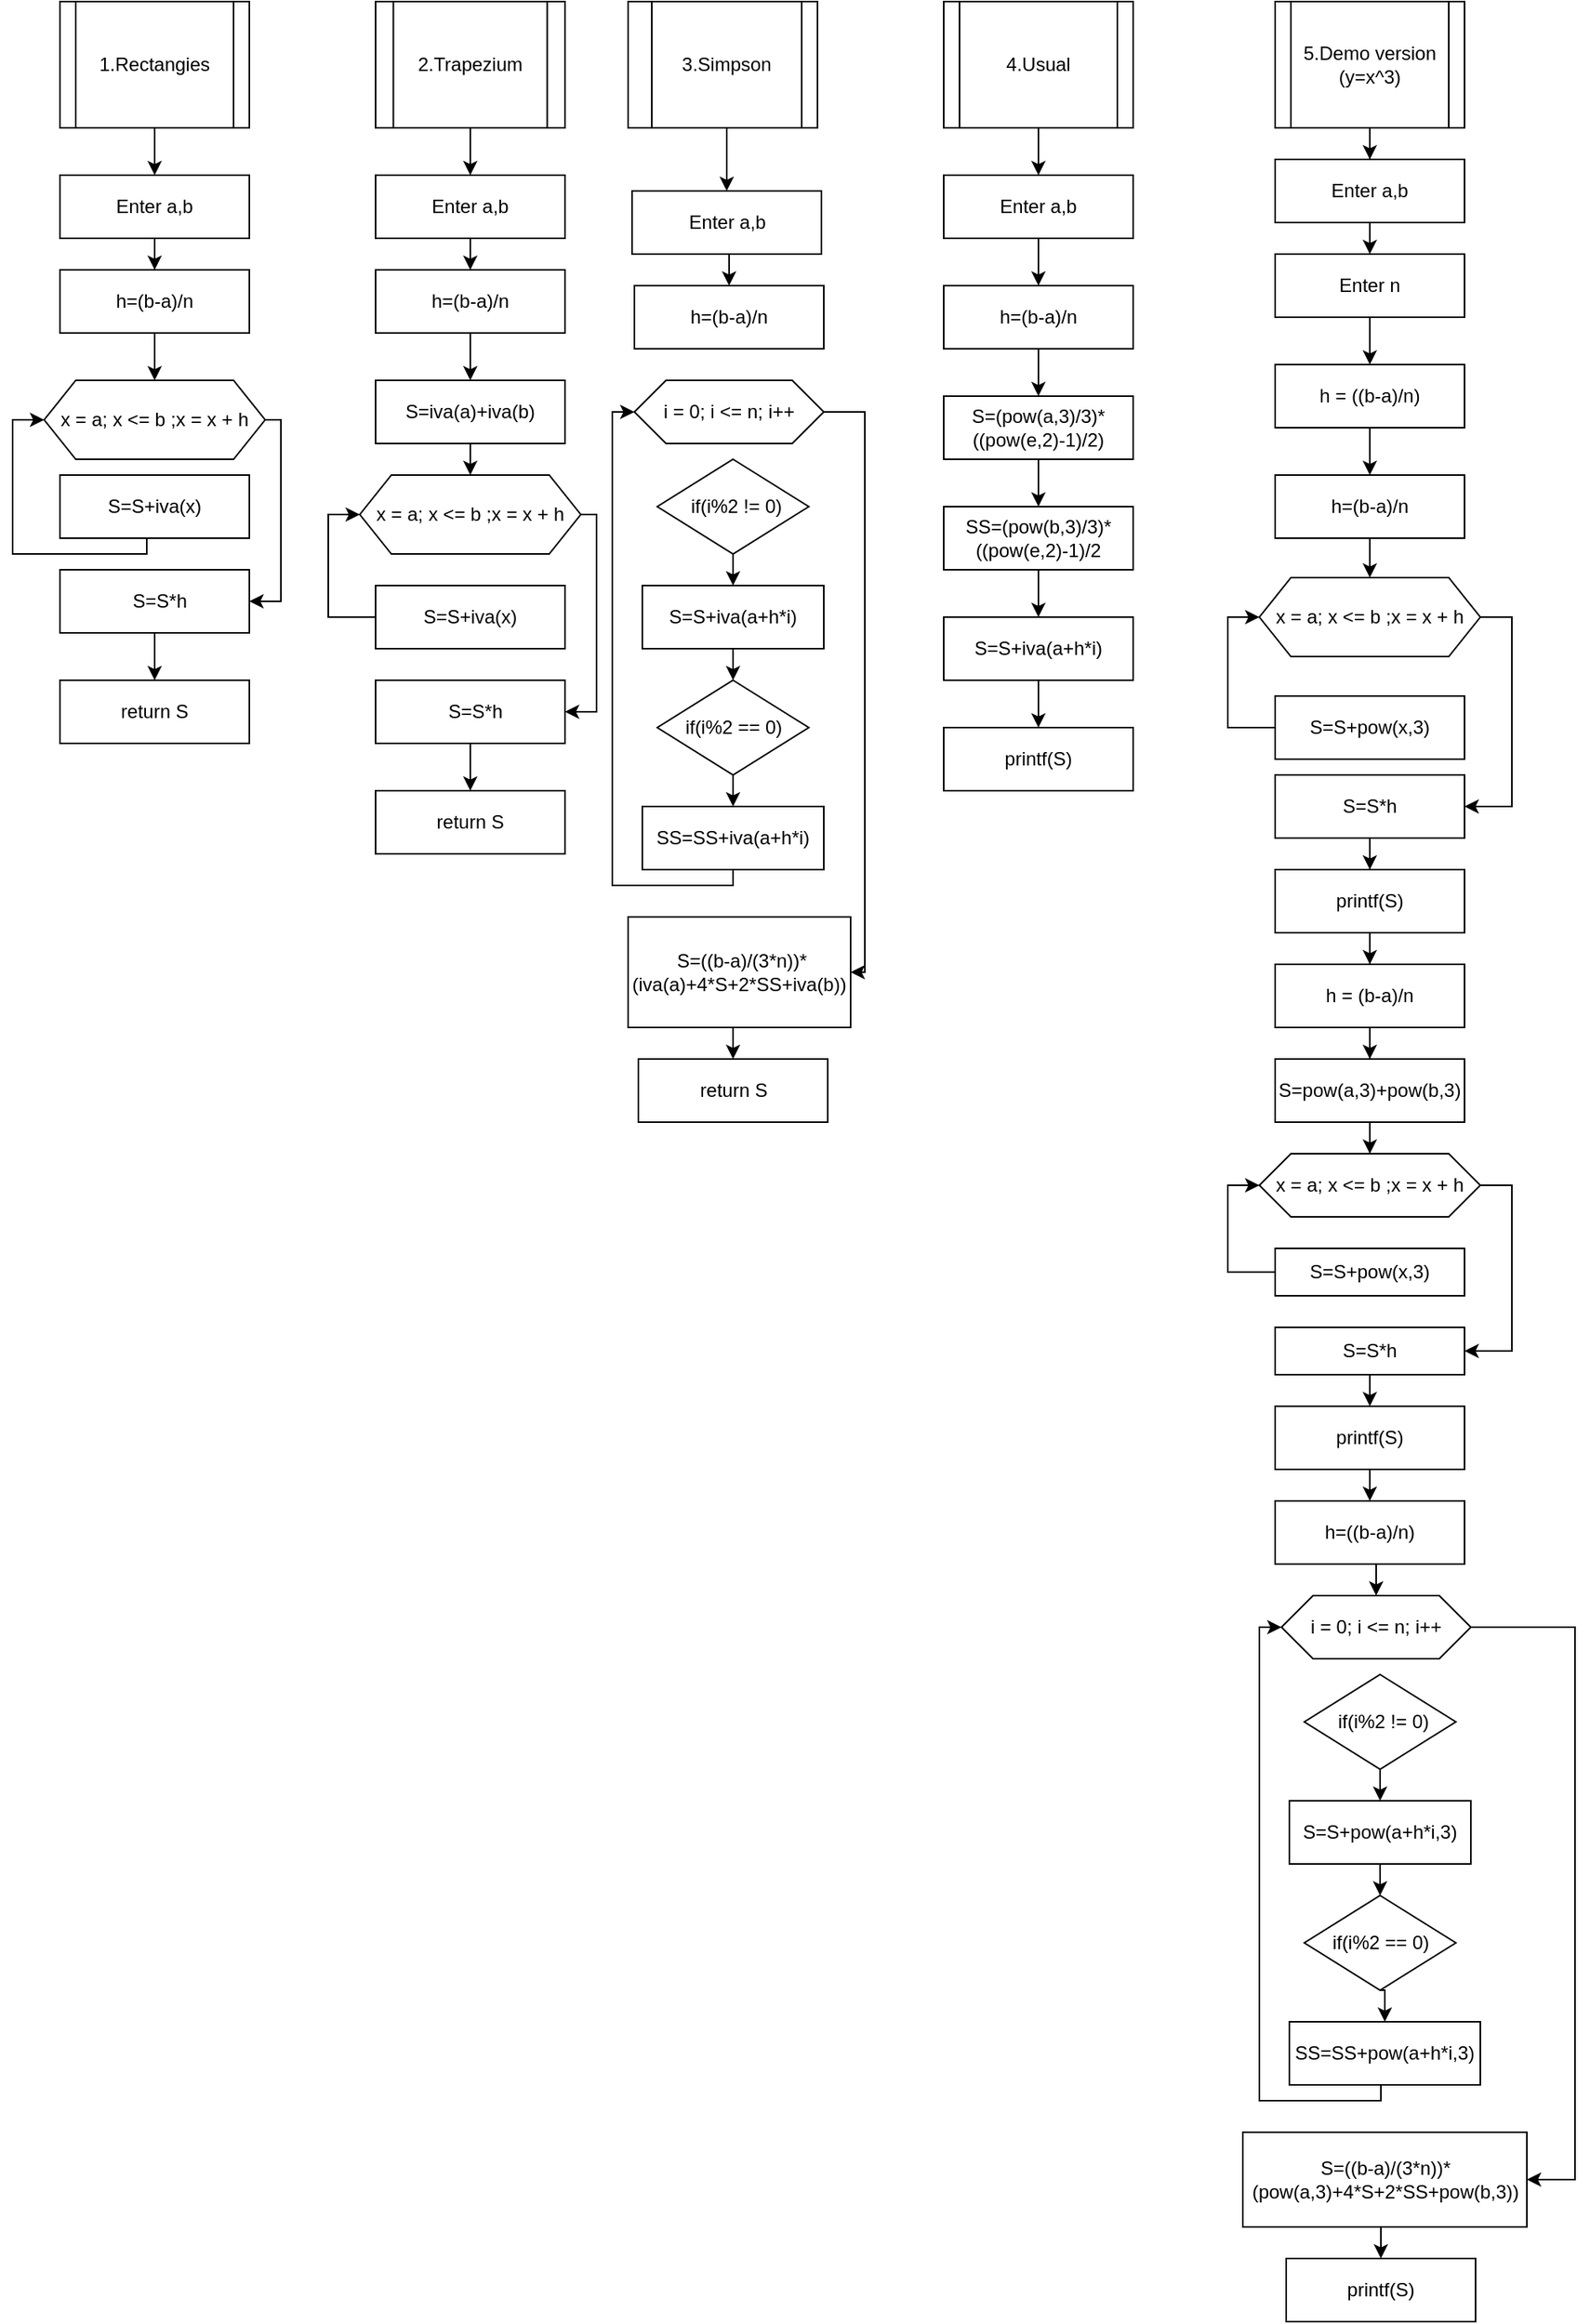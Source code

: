 <mxfile version="15.7.1" type="github"><diagram id="C5RBs43oDa-KdzZeNtuy" name="Page-1"><mxGraphModel dx="1000" dy="567" grid="1" gridSize="10" guides="1" tooltips="1" connect="1" arrows="1" fold="1" page="1" pageScale="1" pageWidth="827" pageHeight="1169" math="0" shadow="0"><root><mxCell id="WIyWlLk6GJQsqaUBKTNV-0"/><mxCell id="WIyWlLk6GJQsqaUBKTNV-1" parent="WIyWlLk6GJQsqaUBKTNV-0"/><mxCell id="5NfhOYRbruRFwwp_wYFY-7" value="" style="whiteSpace=wrap;html=1;" vertex="1" parent="WIyWlLk6GJQsqaUBKTNV-1"><mxGeometry x="250" y="680" width="120" height="80" as="geometry"/></mxCell><mxCell id="5NfhOYRbruRFwwp_wYFY-45" value="" style="edgeStyle=orthogonalEdgeStyle;rounded=0;orthogonalLoop=1;jettySize=auto;html=1;startArrow=none;" edge="1" parent="WIyWlLk6GJQsqaUBKTNV-1" source="5NfhOYRbruRFwwp_wYFY-27" target="5NfhOYRbruRFwwp_wYFY-44"><mxGeometry relative="1" as="geometry"/></mxCell><mxCell id="5NfhOYRbruRFwwp_wYFY-9" value="" style="rounded=0;whiteSpace=wrap;html=1;" vertex="1" parent="WIyWlLk6GJQsqaUBKTNV-1"><mxGeometry x="50" y="680" width="120" height="80" as="geometry"/></mxCell><mxCell id="5NfhOYRbruRFwwp_wYFY-16" value="" style="whiteSpace=wrap;html=1;" vertex="1" parent="WIyWlLk6GJQsqaUBKTNV-1"><mxGeometry x="610" y="680" width="120" height="80" as="geometry"/></mxCell><mxCell id="5NfhOYRbruRFwwp_wYFY-19" value="" style="rounded=0;whiteSpace=wrap;html=1;" vertex="1" parent="WIyWlLk6GJQsqaUBKTNV-1"><mxGeometry x="820" y="680" width="120" height="80" as="geometry"/></mxCell><mxCell id="5NfhOYRbruRFwwp_wYFY-20" value="" style="rounded=0;whiteSpace=wrap;html=1;" vertex="1" parent="WIyWlLk6GJQsqaUBKTNV-1"><mxGeometry x="410" y="680" width="120" height="80" as="geometry"/></mxCell><mxCell id="5NfhOYRbruRFwwp_wYFY-50" style="edgeStyle=orthogonalEdgeStyle;rounded=0;orthogonalLoop=1;jettySize=auto;html=1;exitX=0.5;exitY=1;exitDx=0;exitDy=0;" edge="1" parent="WIyWlLk6GJQsqaUBKTNV-1" source="5NfhOYRbruRFwwp_wYFY-23" target="5NfhOYRbruRFwwp_wYFY-49"><mxGeometry relative="1" as="geometry"/></mxCell><mxCell id="5NfhOYRbruRFwwp_wYFY-23" value="5.Demo version (y=x^3)" style="rounded=0;whiteSpace=wrap;html=1;" vertex="1" parent="WIyWlLk6GJQsqaUBKTNV-1"><mxGeometry x="830" y="680" width="100" height="80" as="geometry"/></mxCell><mxCell id="5NfhOYRbruRFwwp_wYFY-51" style="edgeStyle=orthogonalEdgeStyle;rounded=0;orthogonalLoop=1;jettySize=auto;html=1;exitX=0.5;exitY=1;exitDx=0;exitDy=0;entryX=0.5;entryY=0;entryDx=0;entryDy=0;" edge="1" parent="WIyWlLk6GJQsqaUBKTNV-1" source="5NfhOYRbruRFwwp_wYFY-24" target="5NfhOYRbruRFwwp_wYFY-48"><mxGeometry relative="1" as="geometry"/></mxCell><mxCell id="5NfhOYRbruRFwwp_wYFY-24" value="4.Usual" style="rounded=0;whiteSpace=wrap;html=1;" vertex="1" parent="WIyWlLk6GJQsqaUBKTNV-1"><mxGeometry x="620" y="680" width="100" height="80" as="geometry"/></mxCell><mxCell id="5NfhOYRbruRFwwp_wYFY-53" style="edgeStyle=orthogonalEdgeStyle;rounded=0;orthogonalLoop=1;jettySize=auto;html=1;exitX=0.5;exitY=1;exitDx=0;exitDy=0;entryX=0.5;entryY=0;entryDx=0;entryDy=0;" edge="1" parent="WIyWlLk6GJQsqaUBKTNV-1" source="5NfhOYRbruRFwwp_wYFY-25" target="5NfhOYRbruRFwwp_wYFY-46"><mxGeometry relative="1" as="geometry"/></mxCell><mxCell id="5NfhOYRbruRFwwp_wYFY-25" value="2.Trapezium" style="rounded=0;whiteSpace=wrap;html=1;" vertex="1" parent="WIyWlLk6GJQsqaUBKTNV-1"><mxGeometry x="261.25" y="680" width="97.5" height="80" as="geometry"/></mxCell><mxCell id="5NfhOYRbruRFwwp_wYFY-52" style="edgeStyle=orthogonalEdgeStyle;rounded=0;orthogonalLoop=1;jettySize=auto;html=1;exitX=0.5;exitY=1;exitDx=0;exitDy=0;entryX=0.5;entryY=0;entryDx=0;entryDy=0;" edge="1" parent="WIyWlLk6GJQsqaUBKTNV-1" source="5NfhOYRbruRFwwp_wYFY-26" target="5NfhOYRbruRFwwp_wYFY-47"><mxGeometry relative="1" as="geometry"/></mxCell><mxCell id="5NfhOYRbruRFwwp_wYFY-26" value="3.Simpson" style="rounded=0;whiteSpace=wrap;html=1;" vertex="1" parent="WIyWlLk6GJQsqaUBKTNV-1"><mxGeometry x="425" y="680" width="95" height="80" as="geometry"/></mxCell><mxCell id="5NfhOYRbruRFwwp_wYFY-59" style="edgeStyle=orthogonalEdgeStyle;rounded=0;orthogonalLoop=1;jettySize=auto;html=1;exitX=0.5;exitY=1;exitDx=0;exitDy=0;" edge="1" parent="WIyWlLk6GJQsqaUBKTNV-1" source="5NfhOYRbruRFwwp_wYFY-44" target="5NfhOYRbruRFwwp_wYFY-54"><mxGeometry relative="1" as="geometry"/></mxCell><mxCell id="5NfhOYRbruRFwwp_wYFY-44" value="Enter a,b" style="whiteSpace=wrap;html=1;rounded=0;" vertex="1" parent="WIyWlLk6GJQsqaUBKTNV-1"><mxGeometry x="50" y="790" width="120" height="40" as="geometry"/></mxCell><mxCell id="5NfhOYRbruRFwwp_wYFY-60" style="edgeStyle=orthogonalEdgeStyle;rounded=0;orthogonalLoop=1;jettySize=auto;html=1;exitX=0.5;exitY=1;exitDx=0;exitDy=0;entryX=0.5;entryY=0;entryDx=0;entryDy=0;" edge="1" parent="WIyWlLk6GJQsqaUBKTNV-1" source="5NfhOYRbruRFwwp_wYFY-46" target="5NfhOYRbruRFwwp_wYFY-55"><mxGeometry relative="1" as="geometry"/></mxCell><mxCell id="5NfhOYRbruRFwwp_wYFY-46" value="Enter a,b" style="whiteSpace=wrap;html=1;rounded=0;" vertex="1" parent="WIyWlLk6GJQsqaUBKTNV-1"><mxGeometry x="250" y="790" width="120" height="40" as="geometry"/></mxCell><mxCell id="5NfhOYRbruRFwwp_wYFY-61" style="edgeStyle=orthogonalEdgeStyle;rounded=0;orthogonalLoop=1;jettySize=auto;html=1;exitX=0.5;exitY=1;exitDx=0;exitDy=0;entryX=0.5;entryY=0;entryDx=0;entryDy=0;" edge="1" parent="WIyWlLk6GJQsqaUBKTNV-1" source="5NfhOYRbruRFwwp_wYFY-47" target="5NfhOYRbruRFwwp_wYFY-56"><mxGeometry relative="1" as="geometry"/></mxCell><mxCell id="5NfhOYRbruRFwwp_wYFY-47" value="Enter a,b" style="whiteSpace=wrap;html=1;rounded=0;" vertex="1" parent="WIyWlLk6GJQsqaUBKTNV-1"><mxGeometry x="412.5" y="800" width="120" height="40" as="geometry"/></mxCell><mxCell id="5NfhOYRbruRFwwp_wYFY-62" style="edgeStyle=orthogonalEdgeStyle;rounded=0;orthogonalLoop=1;jettySize=auto;html=1;exitX=0.5;exitY=1;exitDx=0;exitDy=0;entryX=0.5;entryY=0;entryDx=0;entryDy=0;" edge="1" parent="WIyWlLk6GJQsqaUBKTNV-1" source="5NfhOYRbruRFwwp_wYFY-48" target="5NfhOYRbruRFwwp_wYFY-57"><mxGeometry relative="1" as="geometry"/></mxCell><mxCell id="5NfhOYRbruRFwwp_wYFY-48" value="Enter a,b" style="whiteSpace=wrap;html=1;rounded=0;" vertex="1" parent="WIyWlLk6GJQsqaUBKTNV-1"><mxGeometry x="610" y="790" width="120" height="40" as="geometry"/></mxCell><mxCell id="5NfhOYRbruRFwwp_wYFY-63" style="edgeStyle=orthogonalEdgeStyle;rounded=0;orthogonalLoop=1;jettySize=auto;html=1;exitX=0.5;exitY=1;exitDx=0;exitDy=0;entryX=0.5;entryY=0;entryDx=0;entryDy=0;" edge="1" parent="WIyWlLk6GJQsqaUBKTNV-1" source="5NfhOYRbruRFwwp_wYFY-49" target="5NfhOYRbruRFwwp_wYFY-58"><mxGeometry relative="1" as="geometry"/></mxCell><mxCell id="5NfhOYRbruRFwwp_wYFY-49" value="Enter a,b" style="whiteSpace=wrap;html=1;rounded=0;" vertex="1" parent="WIyWlLk6GJQsqaUBKTNV-1"><mxGeometry x="820" y="780" width="120" height="40" as="geometry"/></mxCell><mxCell id="5NfhOYRbruRFwwp_wYFY-81" style="edgeStyle=orthogonalEdgeStyle;rounded=0;orthogonalLoop=1;jettySize=auto;html=1;exitX=0.5;exitY=1;exitDx=0;exitDy=0;entryX=0.5;entryY=0;entryDx=0;entryDy=0;" edge="1" parent="WIyWlLk6GJQsqaUBKTNV-1" source="5NfhOYRbruRFwwp_wYFY-54" target="5NfhOYRbruRFwwp_wYFY-64"><mxGeometry relative="1" as="geometry"/></mxCell><mxCell id="5NfhOYRbruRFwwp_wYFY-54" value="h=(b-a)/n" style="whiteSpace=wrap;html=1;rounded=0;" vertex="1" parent="WIyWlLk6GJQsqaUBKTNV-1"><mxGeometry x="50" y="850" width="120" height="40" as="geometry"/></mxCell><mxCell id="5NfhOYRbruRFwwp_wYFY-79" style="edgeStyle=orthogonalEdgeStyle;rounded=0;orthogonalLoop=1;jettySize=auto;html=1;exitX=0.5;exitY=1;exitDx=0;exitDy=0;entryX=0.5;entryY=0;entryDx=0;entryDy=0;" edge="1" parent="WIyWlLk6GJQsqaUBKTNV-1" source="5NfhOYRbruRFwwp_wYFY-55" target="5NfhOYRbruRFwwp_wYFY-78"><mxGeometry relative="1" as="geometry"/></mxCell><mxCell id="5NfhOYRbruRFwwp_wYFY-55" value="h=(b-a)/n" style="whiteSpace=wrap;html=1;rounded=0;" vertex="1" parent="WIyWlLk6GJQsqaUBKTNV-1"><mxGeometry x="250" y="850" width="120" height="40" as="geometry"/></mxCell><mxCell id="5NfhOYRbruRFwwp_wYFY-56" value="&lt;span&gt;h=(b-a)/n&lt;/span&gt;" style="whiteSpace=wrap;html=1;rounded=0;" vertex="1" parent="WIyWlLk6GJQsqaUBKTNV-1"><mxGeometry x="414" y="860" width="120" height="40" as="geometry"/></mxCell><mxCell id="5NfhOYRbruRFwwp_wYFY-112" style="edgeStyle=orthogonalEdgeStyle;rounded=0;orthogonalLoop=1;jettySize=auto;html=1;exitX=0.5;exitY=1;exitDx=0;exitDy=0;" edge="1" parent="WIyWlLk6GJQsqaUBKTNV-1" source="5NfhOYRbruRFwwp_wYFY-57" target="5NfhOYRbruRFwwp_wYFY-109"><mxGeometry relative="1" as="geometry"/></mxCell><mxCell id="5NfhOYRbruRFwwp_wYFY-57" value="h=(b-a)/n" style="whiteSpace=wrap;html=1;rounded=0;" vertex="1" parent="WIyWlLk6GJQsqaUBKTNV-1"><mxGeometry x="610" y="860" width="120" height="40" as="geometry"/></mxCell><mxCell id="5NfhOYRbruRFwwp_wYFY-120" style="edgeStyle=orthogonalEdgeStyle;rounded=0;orthogonalLoop=1;jettySize=auto;html=1;exitX=0.5;exitY=1;exitDx=0;exitDy=0;entryX=0.5;entryY=0;entryDx=0;entryDy=0;" edge="1" parent="WIyWlLk6GJQsqaUBKTNV-1" source="5NfhOYRbruRFwwp_wYFY-58" target="5NfhOYRbruRFwwp_wYFY-117"><mxGeometry relative="1" as="geometry"/></mxCell><mxCell id="5NfhOYRbruRFwwp_wYFY-58" value="Enter n" style="whiteSpace=wrap;html=1;rounded=0;" vertex="1" parent="WIyWlLk6GJQsqaUBKTNV-1"><mxGeometry x="820" y="840" width="120" height="40" as="geometry"/></mxCell><mxCell id="5NfhOYRbruRFwwp_wYFY-86" style="edgeStyle=orthogonalEdgeStyle;rounded=0;orthogonalLoop=1;jettySize=auto;html=1;exitX=1;exitY=0.5;exitDx=0;exitDy=0;entryX=1;entryY=0.5;entryDx=0;entryDy=0;" edge="1" parent="WIyWlLk6GJQsqaUBKTNV-1" source="5NfhOYRbruRFwwp_wYFY-64" target="5NfhOYRbruRFwwp_wYFY-84"><mxGeometry relative="1" as="geometry"><Array as="points"><mxPoint x="190" y="945"/><mxPoint x="190" y="1060"/></Array></mxGeometry></mxCell><mxCell id="5NfhOYRbruRFwwp_wYFY-64" value="x = a; x &amp;lt;= b ;x = x + h" style="shape=hexagon;perimeter=hexagonPerimeter2;whiteSpace=wrap;html=1;fixedSize=1;rounded=0;" vertex="1" parent="WIyWlLk6GJQsqaUBKTNV-1"><mxGeometry x="40" y="920" width="140" height="50" as="geometry"/></mxCell><mxCell id="5NfhOYRbruRFwwp_wYFY-105" style="edgeStyle=orthogonalEdgeStyle;rounded=0;orthogonalLoop=1;jettySize=auto;html=1;exitX=1;exitY=0.5;exitDx=0;exitDy=0;entryX=1;entryY=0.5;entryDx=0;entryDy=0;" edge="1" parent="WIyWlLk6GJQsqaUBKTNV-1" source="5NfhOYRbruRFwwp_wYFY-66" target="5NfhOYRbruRFwwp_wYFY-104"><mxGeometry relative="1" as="geometry"><Array as="points"><mxPoint x="560" y="940"/><mxPoint x="560" y="1295"/></Array></mxGeometry></mxCell><mxCell id="5NfhOYRbruRFwwp_wYFY-66" value="i = 0; i &amp;lt;= n; i++" style="shape=hexagon;perimeter=hexagonPerimeter2;whiteSpace=wrap;html=1;fixedSize=1;rounded=0;" vertex="1" parent="WIyWlLk6GJQsqaUBKTNV-1"><mxGeometry x="414" y="920" width="120" height="40" as="geometry"/></mxCell><mxCell id="5NfhOYRbruRFwwp_wYFY-93" style="edgeStyle=orthogonalEdgeStyle;rounded=0;orthogonalLoop=1;jettySize=auto;html=1;exitX=1;exitY=0.5;exitDx=0;exitDy=0;entryX=1;entryY=0.5;entryDx=0;entryDy=0;" edge="1" parent="WIyWlLk6GJQsqaUBKTNV-1" source="5NfhOYRbruRFwwp_wYFY-70" target="5NfhOYRbruRFwwp_wYFY-92"><mxGeometry relative="1" as="geometry"><Array as="points"><mxPoint x="390" y="1005"/><mxPoint x="390" y="1130"/></Array></mxGeometry></mxCell><mxCell id="5NfhOYRbruRFwwp_wYFY-70" value="x = a; x &amp;lt;= b ;x = x + h" style="shape=hexagon;perimeter=hexagonPerimeter2;whiteSpace=wrap;html=1;fixedSize=1;rounded=0;" vertex="1" parent="WIyWlLk6GJQsqaUBKTNV-1"><mxGeometry x="240" y="980" width="140" height="50" as="geometry"/></mxCell><mxCell id="5NfhOYRbruRFwwp_wYFY-80" style="edgeStyle=orthogonalEdgeStyle;rounded=0;orthogonalLoop=1;jettySize=auto;html=1;exitX=0.5;exitY=1;exitDx=0;exitDy=0;entryX=0.5;entryY=0;entryDx=0;entryDy=0;" edge="1" parent="WIyWlLk6GJQsqaUBKTNV-1" source="5NfhOYRbruRFwwp_wYFY-78" target="5NfhOYRbruRFwwp_wYFY-70"><mxGeometry relative="1" as="geometry"/></mxCell><mxCell id="5NfhOYRbruRFwwp_wYFY-78" value="S=iva(a)+iva(b)" style="rounded=0;whiteSpace=wrap;html=1;" vertex="1" parent="WIyWlLk6GJQsqaUBKTNV-1"><mxGeometry x="250" y="920" width="120" height="40" as="geometry"/></mxCell><mxCell id="5NfhOYRbruRFwwp_wYFY-83" style="edgeStyle=orthogonalEdgeStyle;rounded=0;orthogonalLoop=1;jettySize=auto;html=1;exitX=0.5;exitY=1;exitDx=0;exitDy=0;entryX=0;entryY=0.5;entryDx=0;entryDy=0;" edge="1" parent="WIyWlLk6GJQsqaUBKTNV-1" source="5NfhOYRbruRFwwp_wYFY-82" target="5NfhOYRbruRFwwp_wYFY-64"><mxGeometry relative="1" as="geometry"><Array as="points"><mxPoint x="105" y="1030"/><mxPoint x="20" y="1030"/><mxPoint x="20" y="945"/></Array></mxGeometry></mxCell><mxCell id="5NfhOYRbruRFwwp_wYFY-82" value="S=S+iva(x)" style="rounded=0;whiteSpace=wrap;html=1;" vertex="1" parent="WIyWlLk6GJQsqaUBKTNV-1"><mxGeometry x="50" y="980" width="120" height="40" as="geometry"/></mxCell><mxCell id="5NfhOYRbruRFwwp_wYFY-89" style="edgeStyle=orthogonalEdgeStyle;rounded=0;orthogonalLoop=1;jettySize=auto;html=1;exitX=0.5;exitY=1;exitDx=0;exitDy=0;entryX=0.5;entryY=0;entryDx=0;entryDy=0;" edge="1" parent="WIyWlLk6GJQsqaUBKTNV-1" source="5NfhOYRbruRFwwp_wYFY-84" target="5NfhOYRbruRFwwp_wYFY-88"><mxGeometry relative="1" as="geometry"/></mxCell><mxCell id="5NfhOYRbruRFwwp_wYFY-84" value="&amp;nbsp; S=S*h" style="rounded=0;whiteSpace=wrap;html=1;" vertex="1" parent="WIyWlLk6GJQsqaUBKTNV-1"><mxGeometry x="50" y="1040" width="120" height="40" as="geometry"/></mxCell><mxCell id="5NfhOYRbruRFwwp_wYFY-27" value="1.Rectangies" style="rounded=0;whiteSpace=wrap;html=1;" vertex="1" parent="WIyWlLk6GJQsqaUBKTNV-1"><mxGeometry x="60" y="680" width="100" height="80" as="geometry"/></mxCell><mxCell id="5NfhOYRbruRFwwp_wYFY-87" value="" style="edgeStyle=orthogonalEdgeStyle;rounded=0;orthogonalLoop=1;jettySize=auto;html=1;endArrow=none;" edge="1" parent="WIyWlLk6GJQsqaUBKTNV-1" source="5NfhOYRbruRFwwp_wYFY-9" target="5NfhOYRbruRFwwp_wYFY-27"><mxGeometry relative="1" as="geometry"><mxPoint x="110" y="-330" as="sourcePoint"/><mxPoint x="110" y="790" as="targetPoint"/><Array as="points"><mxPoint x="110" y="730"/><mxPoint x="110" y="730"/></Array></mxGeometry></mxCell><mxCell id="5NfhOYRbruRFwwp_wYFY-88" value="return S" style="rounded=0;whiteSpace=wrap;html=1;" vertex="1" parent="WIyWlLk6GJQsqaUBKTNV-1"><mxGeometry x="50" y="1110" width="120" height="40" as="geometry"/></mxCell><mxCell id="5NfhOYRbruRFwwp_wYFY-91" style="edgeStyle=orthogonalEdgeStyle;rounded=0;orthogonalLoop=1;jettySize=auto;html=1;exitX=0;exitY=0.5;exitDx=0;exitDy=0;entryX=0;entryY=0.5;entryDx=0;entryDy=0;" edge="1" parent="WIyWlLk6GJQsqaUBKTNV-1" source="5NfhOYRbruRFwwp_wYFY-90" target="5NfhOYRbruRFwwp_wYFY-70"><mxGeometry relative="1" as="geometry"/></mxCell><mxCell id="5NfhOYRbruRFwwp_wYFY-90" value="S=S+iva(x)" style="rounded=0;whiteSpace=wrap;html=1;" vertex="1" parent="WIyWlLk6GJQsqaUBKTNV-1"><mxGeometry x="250" y="1050" width="120" height="40" as="geometry"/></mxCell><mxCell id="5NfhOYRbruRFwwp_wYFY-95" style="edgeStyle=orthogonalEdgeStyle;rounded=0;orthogonalLoop=1;jettySize=auto;html=1;exitX=0.5;exitY=1;exitDx=0;exitDy=0;entryX=0.5;entryY=0;entryDx=0;entryDy=0;" edge="1" parent="WIyWlLk6GJQsqaUBKTNV-1" source="5NfhOYRbruRFwwp_wYFY-92" target="5NfhOYRbruRFwwp_wYFY-94"><mxGeometry relative="1" as="geometry"/></mxCell><mxCell id="5NfhOYRbruRFwwp_wYFY-92" value="&amp;nbsp; S=S*h" style="rounded=0;whiteSpace=wrap;html=1;" vertex="1" parent="WIyWlLk6GJQsqaUBKTNV-1"><mxGeometry x="250" y="1110" width="120" height="40" as="geometry"/></mxCell><mxCell id="5NfhOYRbruRFwwp_wYFY-94" value="return S" style="rounded=0;whiteSpace=wrap;html=1;" vertex="1" parent="WIyWlLk6GJQsqaUBKTNV-1"><mxGeometry x="250" y="1180" width="120" height="40" as="geometry"/></mxCell><mxCell id="5NfhOYRbruRFwwp_wYFY-98" style="edgeStyle=orthogonalEdgeStyle;rounded=0;orthogonalLoop=1;jettySize=auto;html=1;exitX=0.5;exitY=1;exitDx=0;exitDy=0;entryX=0.5;entryY=0;entryDx=0;entryDy=0;" edge="1" parent="WIyWlLk6GJQsqaUBKTNV-1" source="5NfhOYRbruRFwwp_wYFY-96" target="5NfhOYRbruRFwwp_wYFY-97"><mxGeometry relative="1" as="geometry"/></mxCell><mxCell id="5NfhOYRbruRFwwp_wYFY-96" value="&amp;nbsp;if(i%2 != 0)" style="rhombus;whiteSpace=wrap;html=1;rounded=0;" vertex="1" parent="WIyWlLk6GJQsqaUBKTNV-1"><mxGeometry x="428.5" y="970" width="96" height="60" as="geometry"/></mxCell><mxCell id="5NfhOYRbruRFwwp_wYFY-102" style="edgeStyle=orthogonalEdgeStyle;rounded=0;orthogonalLoop=1;jettySize=auto;html=1;exitX=0.5;exitY=1;exitDx=0;exitDy=0;entryX=0.5;entryY=0;entryDx=0;entryDy=0;" edge="1" parent="WIyWlLk6GJQsqaUBKTNV-1" source="5NfhOYRbruRFwwp_wYFY-97" target="5NfhOYRbruRFwwp_wYFY-99"><mxGeometry relative="1" as="geometry"/></mxCell><mxCell id="5NfhOYRbruRFwwp_wYFY-97" value="S=S+iva(a+h*i)" style="rounded=0;whiteSpace=wrap;html=1;" vertex="1" parent="WIyWlLk6GJQsqaUBKTNV-1"><mxGeometry x="419" y="1050" width="115" height="40" as="geometry"/></mxCell><mxCell id="5NfhOYRbruRFwwp_wYFY-103" style="edgeStyle=orthogonalEdgeStyle;rounded=0;orthogonalLoop=1;jettySize=auto;html=1;exitX=0.5;exitY=1;exitDx=0;exitDy=0;entryX=0.5;entryY=0;entryDx=0;entryDy=0;" edge="1" parent="WIyWlLk6GJQsqaUBKTNV-1" source="5NfhOYRbruRFwwp_wYFY-99" target="5NfhOYRbruRFwwp_wYFY-100"><mxGeometry relative="1" as="geometry"/></mxCell><mxCell id="5NfhOYRbruRFwwp_wYFY-99" value="if(i%2 == 0)" style="rhombus;whiteSpace=wrap;html=1;rounded=0;" vertex="1" parent="WIyWlLk6GJQsqaUBKTNV-1"><mxGeometry x="428.5" y="1110" width="96" height="60" as="geometry"/></mxCell><mxCell id="5NfhOYRbruRFwwp_wYFY-101" style="edgeStyle=orthogonalEdgeStyle;rounded=0;orthogonalLoop=1;jettySize=auto;html=1;exitX=0.5;exitY=1;exitDx=0;exitDy=0;entryX=0;entryY=0.5;entryDx=0;entryDy=0;" edge="1" parent="WIyWlLk6GJQsqaUBKTNV-1" source="5NfhOYRbruRFwwp_wYFY-100" target="5NfhOYRbruRFwwp_wYFY-66"><mxGeometry relative="1" as="geometry"><Array as="points"><mxPoint x="477" y="1240"/><mxPoint x="400" y="1240"/><mxPoint x="400" y="940"/></Array></mxGeometry></mxCell><mxCell id="5NfhOYRbruRFwwp_wYFY-100" value="SS=SS+iva(a+h*i)" style="rounded=0;whiteSpace=wrap;html=1;" vertex="1" parent="WIyWlLk6GJQsqaUBKTNV-1"><mxGeometry x="419" y="1190" width="115" height="40" as="geometry"/></mxCell><mxCell id="5NfhOYRbruRFwwp_wYFY-107" style="edgeStyle=orthogonalEdgeStyle;rounded=0;orthogonalLoop=1;jettySize=auto;html=1;exitX=0.5;exitY=1;exitDx=0;exitDy=0;entryX=0.5;entryY=0;entryDx=0;entryDy=0;" edge="1" parent="WIyWlLk6GJQsqaUBKTNV-1" source="5NfhOYRbruRFwwp_wYFY-104" target="5NfhOYRbruRFwwp_wYFY-106"><mxGeometry relative="1" as="geometry"/></mxCell><mxCell id="5NfhOYRbruRFwwp_wYFY-104" value="&amp;nbsp;S=((b-a)/(3*n))*(iva(a)+4*S+2*SS+iva(b))" style="rounded=0;whiteSpace=wrap;html=1;" vertex="1" parent="WIyWlLk6GJQsqaUBKTNV-1"><mxGeometry x="410" y="1260" width="141" height="70" as="geometry"/></mxCell><mxCell id="5NfhOYRbruRFwwp_wYFY-106" value="return S" style="rounded=0;whiteSpace=wrap;html=1;" vertex="1" parent="WIyWlLk6GJQsqaUBKTNV-1"><mxGeometry x="416.5" y="1350" width="120" height="40" as="geometry"/></mxCell><mxCell id="5NfhOYRbruRFwwp_wYFY-111" value="" style="edgeStyle=orthogonalEdgeStyle;rounded=0;orthogonalLoop=1;jettySize=auto;html=1;" edge="1" parent="WIyWlLk6GJQsqaUBKTNV-1" source="5NfhOYRbruRFwwp_wYFY-109" target="5NfhOYRbruRFwwp_wYFY-110"><mxGeometry relative="1" as="geometry"/></mxCell><mxCell id="5NfhOYRbruRFwwp_wYFY-109" value="S=(pow(a,3)/3)*((pow(e,2)-1)/2)" style="rounded=0;whiteSpace=wrap;html=1;" vertex="1" parent="WIyWlLk6GJQsqaUBKTNV-1"><mxGeometry x="610" y="930" width="120" height="40" as="geometry"/></mxCell><mxCell id="5NfhOYRbruRFwwp_wYFY-114" style="edgeStyle=orthogonalEdgeStyle;rounded=0;orthogonalLoop=1;jettySize=auto;html=1;exitX=0.5;exitY=1;exitDx=0;exitDy=0;" edge="1" parent="WIyWlLk6GJQsqaUBKTNV-1" source="5NfhOYRbruRFwwp_wYFY-110" target="5NfhOYRbruRFwwp_wYFY-113"><mxGeometry relative="1" as="geometry"/></mxCell><mxCell id="5NfhOYRbruRFwwp_wYFY-110" value="SS=(pow(b,3)/3)*((pow(e,2)-1)/2" style="rounded=0;whiteSpace=wrap;html=1;" vertex="1" parent="WIyWlLk6GJQsqaUBKTNV-1"><mxGeometry x="610" y="1000" width="120" height="40" as="geometry"/></mxCell><mxCell id="5NfhOYRbruRFwwp_wYFY-116" style="edgeStyle=orthogonalEdgeStyle;rounded=0;orthogonalLoop=1;jettySize=auto;html=1;exitX=0.5;exitY=1;exitDx=0;exitDy=0;entryX=0.5;entryY=0;entryDx=0;entryDy=0;" edge="1" parent="WIyWlLk6GJQsqaUBKTNV-1" source="5NfhOYRbruRFwwp_wYFY-113" target="5NfhOYRbruRFwwp_wYFY-115"><mxGeometry relative="1" as="geometry"/></mxCell><mxCell id="5NfhOYRbruRFwwp_wYFY-113" value="S=S+iva(a+h*i)" style="rounded=0;whiteSpace=wrap;html=1;" vertex="1" parent="WIyWlLk6GJQsqaUBKTNV-1"><mxGeometry x="610" y="1070" width="120" height="40" as="geometry"/></mxCell><mxCell id="5NfhOYRbruRFwwp_wYFY-115" value="printf(S)" style="rounded=0;whiteSpace=wrap;html=1;" vertex="1" parent="WIyWlLk6GJQsqaUBKTNV-1"><mxGeometry x="610" y="1140" width="120" height="40" as="geometry"/></mxCell><mxCell id="5NfhOYRbruRFwwp_wYFY-119" style="edgeStyle=orthogonalEdgeStyle;rounded=0;orthogonalLoop=1;jettySize=auto;html=1;exitX=0.5;exitY=1;exitDx=0;exitDy=0;" edge="1" parent="WIyWlLk6GJQsqaUBKTNV-1" source="5NfhOYRbruRFwwp_wYFY-117" target="5NfhOYRbruRFwwp_wYFY-118"><mxGeometry relative="1" as="geometry"/></mxCell><mxCell id="5NfhOYRbruRFwwp_wYFY-117" value="h = ((b-a)/n)" style="rounded=0;whiteSpace=wrap;html=1;" vertex="1" parent="WIyWlLk6GJQsqaUBKTNV-1"><mxGeometry x="820" y="910" width="120" height="40" as="geometry"/></mxCell><mxCell id="5NfhOYRbruRFwwp_wYFY-125" style="edgeStyle=orthogonalEdgeStyle;rounded=0;orthogonalLoop=1;jettySize=auto;html=1;exitX=0.5;exitY=1;exitDx=0;exitDy=0;" edge="1" parent="WIyWlLk6GJQsqaUBKTNV-1" source="5NfhOYRbruRFwwp_wYFY-118" target="5NfhOYRbruRFwwp_wYFY-122"><mxGeometry relative="1" as="geometry"/></mxCell><mxCell id="5NfhOYRbruRFwwp_wYFY-118" value="h=(b-a)/n" style="rounded=0;whiteSpace=wrap;html=1;" vertex="1" parent="WIyWlLk6GJQsqaUBKTNV-1"><mxGeometry x="820" y="980" width="120" height="40" as="geometry"/></mxCell><mxCell id="5NfhOYRbruRFwwp_wYFY-121" style="edgeStyle=orthogonalEdgeStyle;rounded=0;orthogonalLoop=1;jettySize=auto;html=1;exitX=0.5;exitY=1;exitDx=0;exitDy=0;" edge="1" parent="WIyWlLk6GJQsqaUBKTNV-1" source="5NfhOYRbruRFwwp_wYFY-117" target="5NfhOYRbruRFwwp_wYFY-117"><mxGeometry relative="1" as="geometry"/></mxCell><mxCell id="5NfhOYRbruRFwwp_wYFY-131" style="edgeStyle=orthogonalEdgeStyle;rounded=0;orthogonalLoop=1;jettySize=auto;html=1;exitX=1;exitY=0.5;exitDx=0;exitDy=0;entryX=1;entryY=0.5;entryDx=0;entryDy=0;" edge="1" parent="WIyWlLk6GJQsqaUBKTNV-1" source="5NfhOYRbruRFwwp_wYFY-122" target="5NfhOYRbruRFwwp_wYFY-126"><mxGeometry relative="1" as="geometry"/></mxCell><mxCell id="5NfhOYRbruRFwwp_wYFY-122" value="x = a; x &amp;lt;= b ;x = x + h" style="shape=hexagon;perimeter=hexagonPerimeter2;whiteSpace=wrap;html=1;fixedSize=1;rounded=0;" vertex="1" parent="WIyWlLk6GJQsqaUBKTNV-1"><mxGeometry x="810" y="1045" width="140" height="50" as="geometry"/></mxCell><mxCell id="5NfhOYRbruRFwwp_wYFY-124" style="edgeStyle=orthogonalEdgeStyle;rounded=0;orthogonalLoop=1;jettySize=auto;html=1;entryX=0;entryY=0.5;entryDx=0;entryDy=0;" edge="1" parent="WIyWlLk6GJQsqaUBKTNV-1" source="5NfhOYRbruRFwwp_wYFY-123" target="5NfhOYRbruRFwwp_wYFY-122"><mxGeometry relative="1" as="geometry"><mxPoint x="750" y="1140" as="targetPoint"/><Array as="points"><mxPoint x="790" y="1140"/><mxPoint x="790" y="1070"/></Array></mxGeometry></mxCell><mxCell id="5NfhOYRbruRFwwp_wYFY-123" value="S=S+pow(x,3)" style="rounded=0;whiteSpace=wrap;html=1;" vertex="1" parent="WIyWlLk6GJQsqaUBKTNV-1"><mxGeometry x="820" y="1120" width="120" height="40" as="geometry"/></mxCell><mxCell id="5NfhOYRbruRFwwp_wYFY-130" style="edgeStyle=orthogonalEdgeStyle;rounded=0;orthogonalLoop=1;jettySize=auto;html=1;exitX=0.5;exitY=1;exitDx=0;exitDy=0;" edge="1" parent="WIyWlLk6GJQsqaUBKTNV-1" source="5NfhOYRbruRFwwp_wYFY-126" target="5NfhOYRbruRFwwp_wYFY-129"><mxGeometry relative="1" as="geometry"/></mxCell><mxCell id="5NfhOYRbruRFwwp_wYFY-126" value="S=S*h" style="rounded=0;whiteSpace=wrap;html=1;" vertex="1" parent="WIyWlLk6GJQsqaUBKTNV-1"><mxGeometry x="820" y="1170" width="120" height="40" as="geometry"/></mxCell><mxCell id="5NfhOYRbruRFwwp_wYFY-133" style="edgeStyle=orthogonalEdgeStyle;rounded=0;orthogonalLoop=1;jettySize=auto;html=1;exitX=0.5;exitY=1;exitDx=0;exitDy=0;" edge="1" parent="WIyWlLk6GJQsqaUBKTNV-1" source="5NfhOYRbruRFwwp_wYFY-129" target="5NfhOYRbruRFwwp_wYFY-132"><mxGeometry relative="1" as="geometry"/></mxCell><mxCell id="5NfhOYRbruRFwwp_wYFY-129" value="&lt;span&gt;printf(S)&lt;/span&gt;" style="rounded=0;whiteSpace=wrap;html=1;" vertex="1" parent="WIyWlLk6GJQsqaUBKTNV-1"><mxGeometry x="820" y="1230" width="120" height="40" as="geometry"/></mxCell><mxCell id="5NfhOYRbruRFwwp_wYFY-137" style="edgeStyle=orthogonalEdgeStyle;rounded=0;orthogonalLoop=1;jettySize=auto;html=1;exitX=0.5;exitY=1;exitDx=0;exitDy=0;" edge="1" parent="WIyWlLk6GJQsqaUBKTNV-1" source="5NfhOYRbruRFwwp_wYFY-132" target="5NfhOYRbruRFwwp_wYFY-134"><mxGeometry relative="1" as="geometry"/></mxCell><mxCell id="5NfhOYRbruRFwwp_wYFY-132" value="h = (b-a)/n" style="rounded=0;whiteSpace=wrap;html=1;" vertex="1" parent="WIyWlLk6GJQsqaUBKTNV-1"><mxGeometry x="820" y="1290" width="120" height="40" as="geometry"/></mxCell><mxCell id="5NfhOYRbruRFwwp_wYFY-145" style="edgeStyle=orthogonalEdgeStyle;rounded=0;orthogonalLoop=1;jettySize=auto;html=1;exitX=0.5;exitY=1;exitDx=0;exitDy=0;" edge="1" parent="WIyWlLk6GJQsqaUBKTNV-1" source="5NfhOYRbruRFwwp_wYFY-134" target="5NfhOYRbruRFwwp_wYFY-138"><mxGeometry relative="1" as="geometry"/></mxCell><mxCell id="5NfhOYRbruRFwwp_wYFY-134" value="S=pow(a,3)+pow(b,3)" style="rounded=0;whiteSpace=wrap;html=1;" vertex="1" parent="WIyWlLk6GJQsqaUBKTNV-1"><mxGeometry x="820" y="1350" width="120" height="40" as="geometry"/></mxCell><mxCell id="5NfhOYRbruRFwwp_wYFY-136" style="edgeStyle=orthogonalEdgeStyle;rounded=0;orthogonalLoop=1;jettySize=auto;html=1;exitX=0.5;exitY=1;exitDx=0;exitDy=0;" edge="1" parent="WIyWlLk6GJQsqaUBKTNV-1" source="5NfhOYRbruRFwwp_wYFY-134" target="5NfhOYRbruRFwwp_wYFY-134"><mxGeometry relative="1" as="geometry"/></mxCell><mxCell id="5NfhOYRbruRFwwp_wYFY-144" style="edgeStyle=orthogonalEdgeStyle;rounded=0;orthogonalLoop=1;jettySize=auto;html=1;exitX=1;exitY=0.5;exitDx=0;exitDy=0;entryX=1;entryY=0.5;entryDx=0;entryDy=0;" edge="1" parent="WIyWlLk6GJQsqaUBKTNV-1" source="5NfhOYRbruRFwwp_wYFY-138" target="5NfhOYRbruRFwwp_wYFY-142"><mxGeometry relative="1" as="geometry"/></mxCell><mxCell id="5NfhOYRbruRFwwp_wYFY-138" value="x = a; x &amp;lt;= b ;x = x + h" style="shape=hexagon;perimeter=hexagonPerimeter2;whiteSpace=wrap;html=1;fixedSize=1;rounded=0;" vertex="1" parent="WIyWlLk6GJQsqaUBKTNV-1"><mxGeometry x="810" y="1410" width="140" height="40" as="geometry"/></mxCell><mxCell id="5NfhOYRbruRFwwp_wYFY-146" style="edgeStyle=orthogonalEdgeStyle;rounded=0;orthogonalLoop=1;jettySize=auto;html=1;exitX=0;exitY=0.5;exitDx=0;exitDy=0;entryX=0;entryY=0.5;entryDx=0;entryDy=0;" edge="1" parent="WIyWlLk6GJQsqaUBKTNV-1" source="5NfhOYRbruRFwwp_wYFY-140" target="5NfhOYRbruRFwwp_wYFY-138"><mxGeometry relative="1" as="geometry"/></mxCell><mxCell id="5NfhOYRbruRFwwp_wYFY-140" value="S=S+pow(x,3)" style="rounded=0;whiteSpace=wrap;html=1;" vertex="1" parent="WIyWlLk6GJQsqaUBKTNV-1"><mxGeometry x="820" y="1470" width="120" height="30" as="geometry"/></mxCell><mxCell id="5NfhOYRbruRFwwp_wYFY-148" style="edgeStyle=orthogonalEdgeStyle;rounded=0;orthogonalLoop=1;jettySize=auto;html=1;exitX=0.5;exitY=1;exitDx=0;exitDy=0;entryX=0.5;entryY=0;entryDx=0;entryDy=0;" edge="1" parent="WIyWlLk6GJQsqaUBKTNV-1" source="5NfhOYRbruRFwwp_wYFY-142" target="5NfhOYRbruRFwwp_wYFY-147"><mxGeometry relative="1" as="geometry"/></mxCell><mxCell id="5NfhOYRbruRFwwp_wYFY-142" value="S=S*h" style="rounded=0;whiteSpace=wrap;html=1;" vertex="1" parent="WIyWlLk6GJQsqaUBKTNV-1"><mxGeometry x="820" y="1520" width="120" height="30" as="geometry"/></mxCell><mxCell id="5NfhOYRbruRFwwp_wYFY-143" style="edgeStyle=orthogonalEdgeStyle;rounded=0;orthogonalLoop=1;jettySize=auto;html=1;exitX=0.5;exitY=1;exitDx=0;exitDy=0;" edge="1" parent="WIyWlLk6GJQsqaUBKTNV-1" source="5NfhOYRbruRFwwp_wYFY-142" target="5NfhOYRbruRFwwp_wYFY-142"><mxGeometry relative="1" as="geometry"/></mxCell><mxCell id="5NfhOYRbruRFwwp_wYFY-150" style="edgeStyle=orthogonalEdgeStyle;rounded=0;orthogonalLoop=1;jettySize=auto;html=1;exitX=0.5;exitY=1;exitDx=0;exitDy=0;entryX=0.5;entryY=0;entryDx=0;entryDy=0;" edge="1" parent="WIyWlLk6GJQsqaUBKTNV-1" source="5NfhOYRbruRFwwp_wYFY-147" target="5NfhOYRbruRFwwp_wYFY-149"><mxGeometry relative="1" as="geometry"/></mxCell><mxCell id="5NfhOYRbruRFwwp_wYFY-147" value="&lt;span&gt;printf(S)&lt;/span&gt;" style="rounded=0;whiteSpace=wrap;html=1;" vertex="1" parent="WIyWlLk6GJQsqaUBKTNV-1"><mxGeometry x="820" y="1570" width="120" height="40" as="geometry"/></mxCell><mxCell id="5NfhOYRbruRFwwp_wYFY-161" style="edgeStyle=orthogonalEdgeStyle;rounded=0;orthogonalLoop=1;jettySize=auto;html=1;exitX=0.5;exitY=1;exitDx=0;exitDy=0;entryX=0.5;entryY=0;entryDx=0;entryDy=0;" edge="1" parent="WIyWlLk6GJQsqaUBKTNV-1" source="5NfhOYRbruRFwwp_wYFY-149" target="5NfhOYRbruRFwwp_wYFY-152"><mxGeometry relative="1" as="geometry"/></mxCell><mxCell id="5NfhOYRbruRFwwp_wYFY-149" value="h=((b-a)/n)" style="rounded=0;whiteSpace=wrap;html=1;" vertex="1" parent="WIyWlLk6GJQsqaUBKTNV-1"><mxGeometry x="820" y="1630" width="120" height="40" as="geometry"/></mxCell><mxCell id="5NfhOYRbruRFwwp_wYFY-151" style="edgeStyle=orthogonalEdgeStyle;rounded=0;orthogonalLoop=1;jettySize=auto;html=1;exitX=1;exitY=0.5;exitDx=0;exitDy=0;" edge="1" source="5NfhOYRbruRFwwp_wYFY-152" parent="WIyWlLk6GJQsqaUBKTNV-1" target="5NfhOYRbruRFwwp_wYFY-163"><mxGeometry relative="1" as="geometry"><mxPoint x="961" y="2065" as="targetPoint"/><Array as="points"><mxPoint x="1010" y="1710"/><mxPoint x="1010" y="2060"/></Array></mxGeometry></mxCell><mxCell id="5NfhOYRbruRFwwp_wYFY-152" value="i = 0; i &amp;lt;= n; i++" style="shape=hexagon;perimeter=hexagonPerimeter2;whiteSpace=wrap;html=1;fixedSize=1;rounded=0;" vertex="1" parent="WIyWlLk6GJQsqaUBKTNV-1"><mxGeometry x="824" y="1690" width="120" height="40" as="geometry"/></mxCell><mxCell id="5NfhOYRbruRFwwp_wYFY-153" style="edgeStyle=orthogonalEdgeStyle;rounded=0;orthogonalLoop=1;jettySize=auto;html=1;exitX=0.5;exitY=1;exitDx=0;exitDy=0;entryX=0.5;entryY=0;entryDx=0;entryDy=0;" edge="1" source="5NfhOYRbruRFwwp_wYFY-154" target="5NfhOYRbruRFwwp_wYFY-156" parent="WIyWlLk6GJQsqaUBKTNV-1"><mxGeometry relative="1" as="geometry"/></mxCell><mxCell id="5NfhOYRbruRFwwp_wYFY-154" value="&amp;nbsp;if(i%2 != 0)" style="rhombus;whiteSpace=wrap;html=1;rounded=0;" vertex="1" parent="WIyWlLk6GJQsqaUBKTNV-1"><mxGeometry x="838.5" y="1740" width="96" height="60" as="geometry"/></mxCell><mxCell id="5NfhOYRbruRFwwp_wYFY-155" style="edgeStyle=orthogonalEdgeStyle;rounded=0;orthogonalLoop=1;jettySize=auto;html=1;exitX=0.5;exitY=1;exitDx=0;exitDy=0;entryX=0.5;entryY=0;entryDx=0;entryDy=0;" edge="1" source="5NfhOYRbruRFwwp_wYFY-156" target="5NfhOYRbruRFwwp_wYFY-158" parent="WIyWlLk6GJQsqaUBKTNV-1"><mxGeometry relative="1" as="geometry"/></mxCell><mxCell id="5NfhOYRbruRFwwp_wYFY-156" value="S=S+pow(a+h*i,3)" style="rounded=0;whiteSpace=wrap;html=1;" vertex="1" parent="WIyWlLk6GJQsqaUBKTNV-1"><mxGeometry x="829" y="1820" width="115" height="40" as="geometry"/></mxCell><mxCell id="5NfhOYRbruRFwwp_wYFY-157" style="edgeStyle=orthogonalEdgeStyle;rounded=0;orthogonalLoop=1;jettySize=auto;html=1;exitX=0.5;exitY=1;exitDx=0;exitDy=0;entryX=0.5;entryY=0;entryDx=0;entryDy=0;" edge="1" source="5NfhOYRbruRFwwp_wYFY-158" target="5NfhOYRbruRFwwp_wYFY-160" parent="WIyWlLk6GJQsqaUBKTNV-1"><mxGeometry relative="1" as="geometry"/></mxCell><mxCell id="5NfhOYRbruRFwwp_wYFY-158" value="if(i%2 == 0)" style="rhombus;whiteSpace=wrap;html=1;rounded=0;" vertex="1" parent="WIyWlLk6GJQsqaUBKTNV-1"><mxGeometry x="838.5" y="1880" width="96" height="60" as="geometry"/></mxCell><mxCell id="5NfhOYRbruRFwwp_wYFY-159" style="edgeStyle=orthogonalEdgeStyle;rounded=0;orthogonalLoop=1;jettySize=auto;html=1;exitX=0.5;exitY=1;exitDx=0;exitDy=0;entryX=0;entryY=0.5;entryDx=0;entryDy=0;" edge="1" source="5NfhOYRbruRFwwp_wYFY-160" target="5NfhOYRbruRFwwp_wYFY-152" parent="WIyWlLk6GJQsqaUBKTNV-1"><mxGeometry relative="1" as="geometry"><Array as="points"><mxPoint x="887" y="2010"/><mxPoint x="810" y="2010"/><mxPoint x="810" y="1710"/></Array></mxGeometry></mxCell><mxCell id="5NfhOYRbruRFwwp_wYFY-160" value="SS=SS+pow(a+h*i,3)" style="rounded=0;whiteSpace=wrap;html=1;" vertex="1" parent="WIyWlLk6GJQsqaUBKTNV-1"><mxGeometry x="829" y="1960" width="121" height="40" as="geometry"/></mxCell><mxCell id="5NfhOYRbruRFwwp_wYFY-167" style="edgeStyle=orthogonalEdgeStyle;rounded=0;orthogonalLoop=1;jettySize=auto;html=1;exitX=0.5;exitY=1;exitDx=0;exitDy=0;entryX=0.5;entryY=0;entryDx=0;entryDy=0;" edge="1" parent="WIyWlLk6GJQsqaUBKTNV-1" source="5NfhOYRbruRFwwp_wYFY-163" target="5NfhOYRbruRFwwp_wYFY-166"><mxGeometry relative="1" as="geometry"/></mxCell><mxCell id="5NfhOYRbruRFwwp_wYFY-163" value="S=((b-a)/(3*n))*(pow(a,3)+4*S+2*SS+pow(b,3))" style="rounded=0;whiteSpace=wrap;html=1;" vertex="1" parent="WIyWlLk6GJQsqaUBKTNV-1"><mxGeometry x="799.5" y="2030" width="180" height="60" as="geometry"/></mxCell><mxCell id="5NfhOYRbruRFwwp_wYFY-166" value="&lt;span&gt;printf(S)&lt;/span&gt;" style="rounded=0;whiteSpace=wrap;html=1;" vertex="1" parent="WIyWlLk6GJQsqaUBKTNV-1"><mxGeometry x="827" y="2110" width="120" height="40" as="geometry"/></mxCell></root></mxGraphModel></diagram></mxfile>